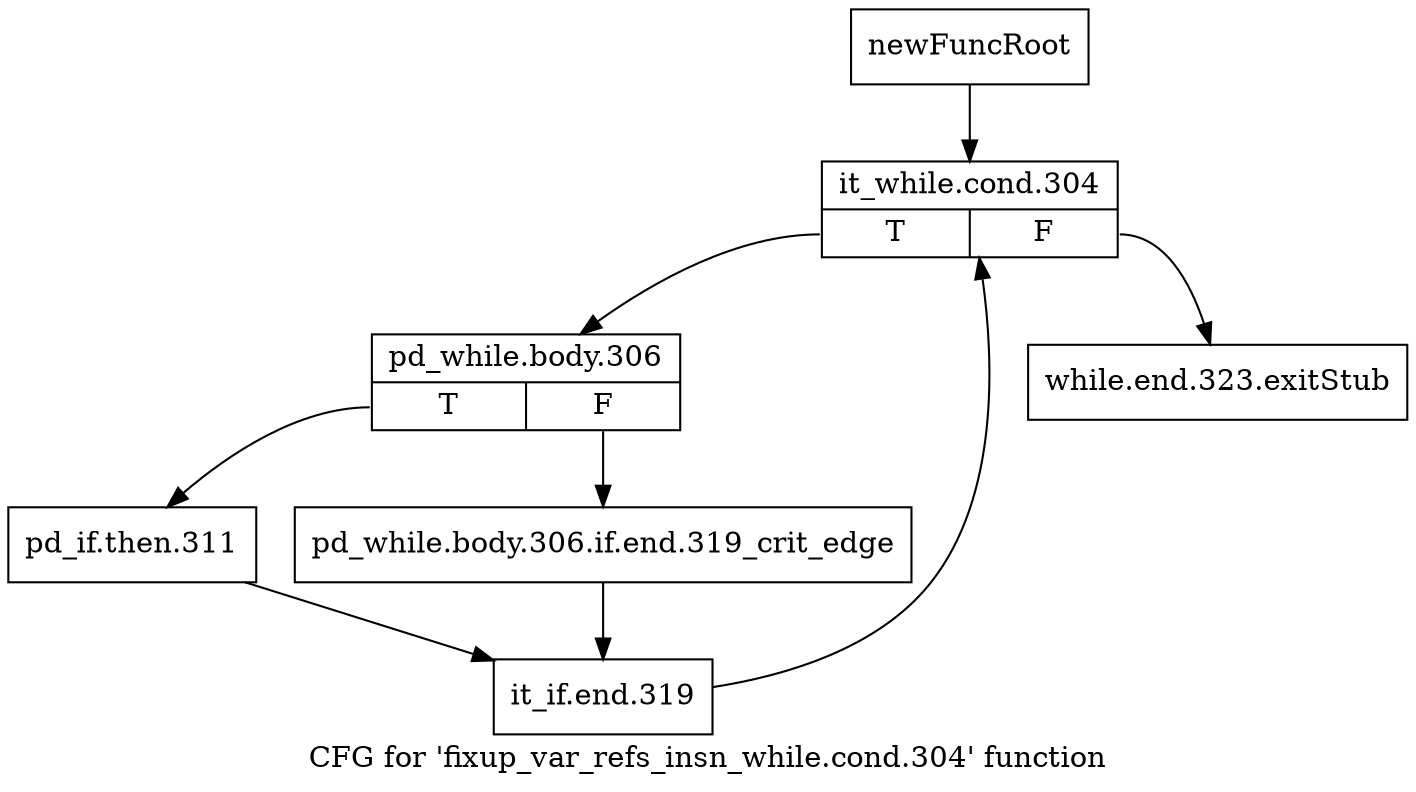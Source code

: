 digraph "CFG for 'fixup_var_refs_insn_while.cond.304' function" {
	label="CFG for 'fixup_var_refs_insn_while.cond.304' function";

	Node0xb0ddac0 [shape=record,label="{newFuncRoot}"];
	Node0xb0ddac0 -> Node0xb0ddb60;
	Node0xb0ddb10 [shape=record,label="{while.end.323.exitStub}"];
	Node0xb0ddb60 [shape=record,label="{it_while.cond.304|{<s0>T|<s1>F}}"];
	Node0xb0ddb60:s0 -> Node0xb0ddbb0;
	Node0xb0ddb60:s1 -> Node0xb0ddb10;
	Node0xb0ddbb0 [shape=record,label="{pd_while.body.306|{<s0>T|<s1>F}}"];
	Node0xb0ddbb0:s0 -> Node0xb0ddc50;
	Node0xb0ddbb0:s1 -> Node0xb0ddc00;
	Node0xb0ddc00 [shape=record,label="{pd_while.body.306.if.end.319_crit_edge}"];
	Node0xb0ddc00 -> Node0xb0ddca0;
	Node0xb0ddc50 [shape=record,label="{pd_if.then.311}"];
	Node0xb0ddc50 -> Node0xb0ddca0;
	Node0xb0ddca0 [shape=record,label="{it_if.end.319}"];
	Node0xb0ddca0 -> Node0xb0ddb60;
}
